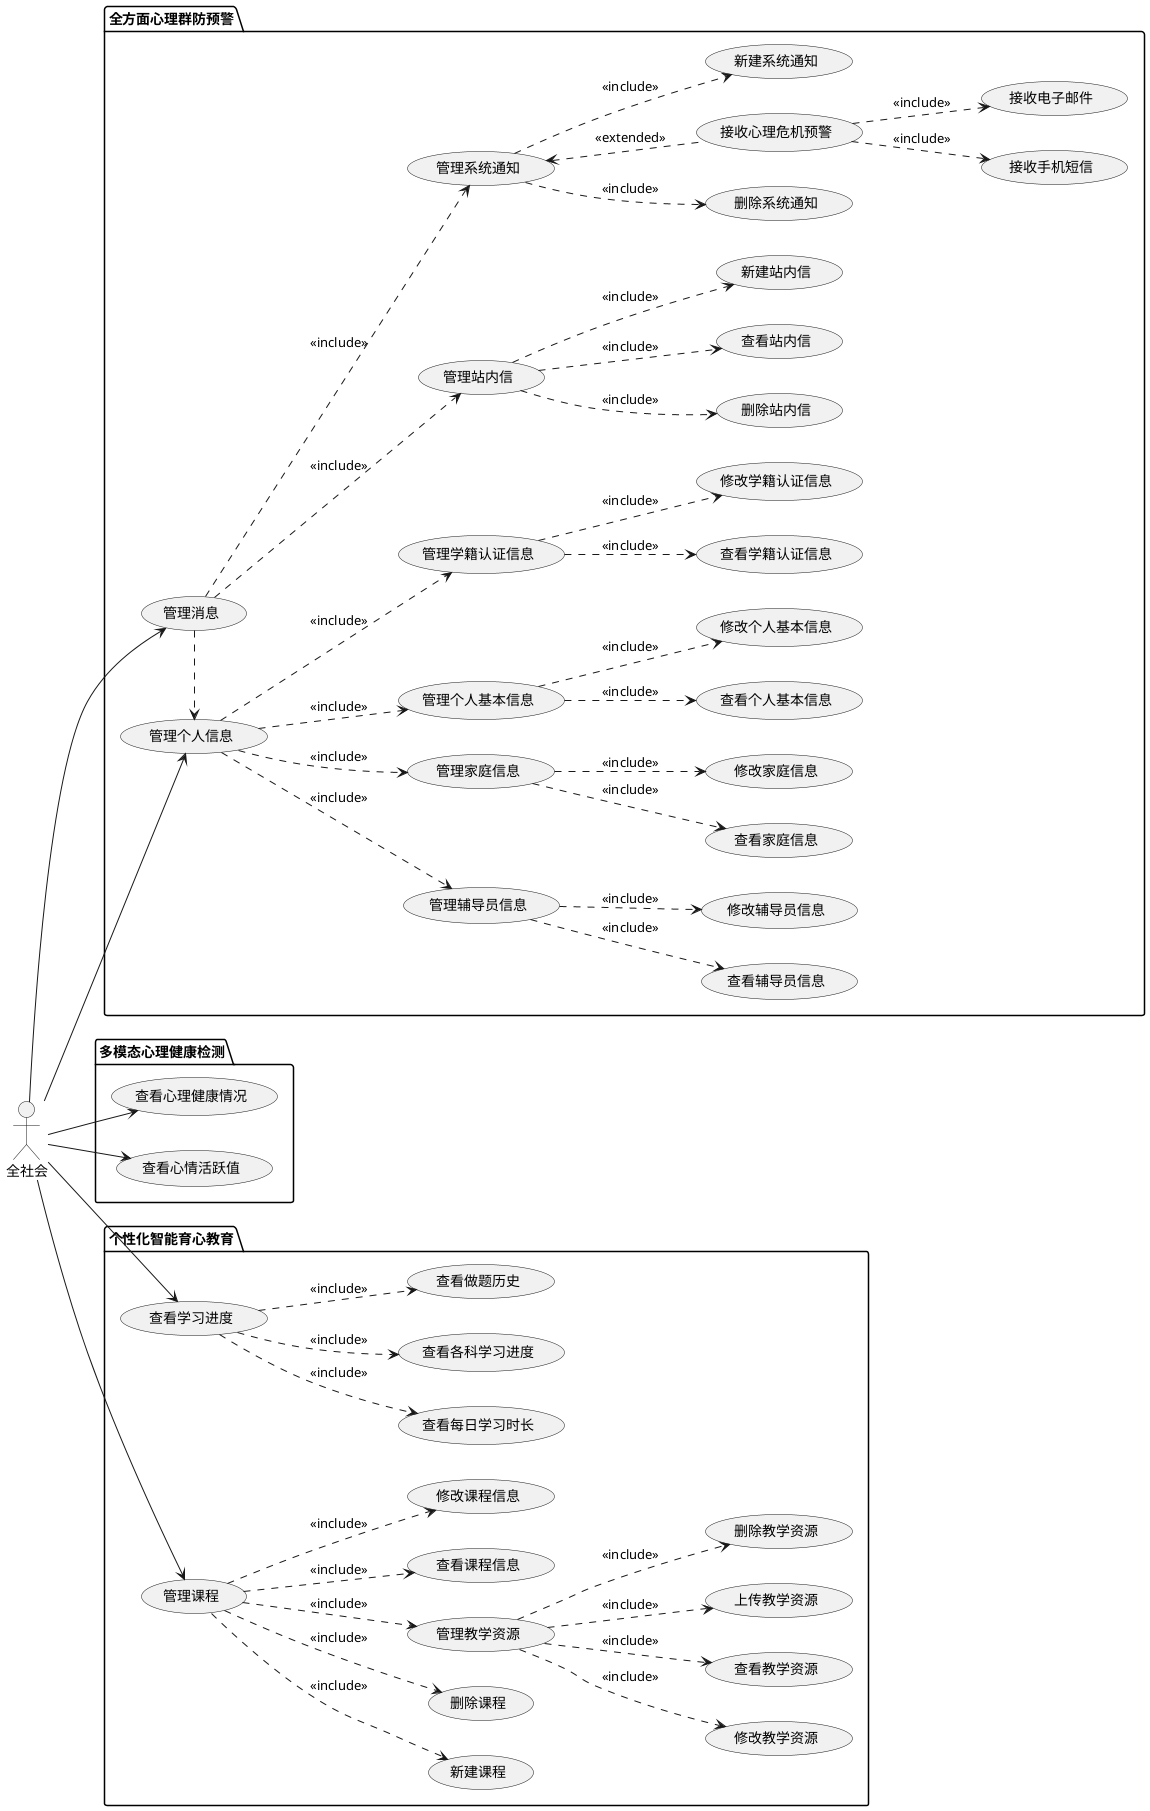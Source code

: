 @startuml
'https://plantuml.com/use-case-diagram

left to right direction

package 多模态心理健康检测{
    usecase 查看心理健康情况
    usecase 查看心情活跃值
}

package 全方面心理群防预警{
    usecase 管理消息

    usecase 管理站内信
    usecase 新建站内信
    usecase 删除站内信
    usecase 查看站内信

    usecase 管理系统通知
    usecase 新建系统通知
    usecase 删除系统通知

    usecase 接收心理危机预警
    管理系统通知 <.. 接收心理危机预警 : <<extended>>
    usecase 接收手机短信
    usecase 接收电子邮件
    接收心理危机预警 ..> 接收手机短信 : <<include>>
    接收心理危机预警 ..> 接收电子邮件 : <<include>>

    管理消息 ..> 管理站内信 : <<include>>
    管理消息 ..> 管理系统通知 : <<include>>

    管理站内信 ..> 新建站内信 : <<include>>
    管理站内信 ..> 删除站内信 : <<include>>
    管理站内信 ..> 查看站内信 : <<include>>

    管理系统通知 ..> 新建系统通知 : <<include>>
    管理系统通知 ..> 删除系统通知 : <<include>>



    usecase 管理个人信息
    管理消息 .right.> 管理个人信息

    usecase 管理个人基本信息
    管理个人信息 ..> 管理个人基本信息 : <<include>>
    usecase 查看个人基本信息
    usecase 修改个人基本信息
    管理个人基本信息 ..> 查看个人基本信息 : <<include>>
    管理个人基本信息 ..> 修改个人基本信息 : <<include>>

    usecase 管理学籍认证信息
    管理个人信息 ..> 管理学籍认证信息 : <<include>>
    usecase 查看学籍认证信息
    usecase 修改学籍认证信息
    管理学籍认证信息 ..> 查看学籍认证信息 : <<include>>
    管理学籍认证信息 ..> 修改学籍认证信息 : <<include>>


    usecase 管理辅导员信息
    管理个人信息 ..> 管理辅导员信息 : <<include>>
    usecase 查看辅导员信息
    usecase 修改辅导员信息
    管理辅导员信息 ..> 查看辅导员信息 : <<include>>
    管理辅导员信息 ..> 修改辅导员信息 : <<include>>

    usecase 管理家庭信息
    管理个人信息 ..> 管理家庭信息 : <<include>>
    usecase 查看家庭信息
    usecase 修改家庭信息
    管理家庭信息 ..> 查看家庭信息 : <<include>>
    管理家庭信息 ..> 修改家庭信息 : <<include>>
}

package 个性化智能育心教育{
    usecase 查看学习进度
    usecase 管理课程
    usecase 查看每日学习时长
    usecase 查看各科学习进度
    usecase 查看做题历史

    查看学习进度 ..> 查看每日学习时长  : <<include>>
    查看学习进度 ..> 查看各科学习进度  : <<include>>
    查看学习进度 ..> 查看做题历史  : <<include>>

    usecase 新建课程
    usecase 删除课程
    usecase 管理教学资源
    usecase 上传教学资源
    usecase 删除教学资源
    usecase 修改教学资源
    usecase 查看教学资源
    管理教学资源 ..> 上传教学资源 : <<include>>
    管理教学资源 ..> 删除教学资源 : <<include>>
    管理教学资源 ..> 修改教学资源 : <<include>>
    管理教学资源 ..> 查看教学资源 : <<include>>


    usecase 查看课程信息
    usecase 修改课程信息
    管理课程 ..> 新建课程 : <<include>>
    管理课程 ..> 删除课程 : <<include>>
    管理课程 ..> 查看课程信息 : <<include>>
    管理课程 ..> 修改课程信息 : <<include>>

    管理课程 ..> 管理教学资源 : <<include>>
}

actor 全社会
全社会 --> 管理消息
全社会 --> 管理课程
全社会 --> 管理个人信息
全社会 --> 查看学习进度
全社会 --> 查看心理健康情况
全社会 --> 查看心情活跃值
@enduml

